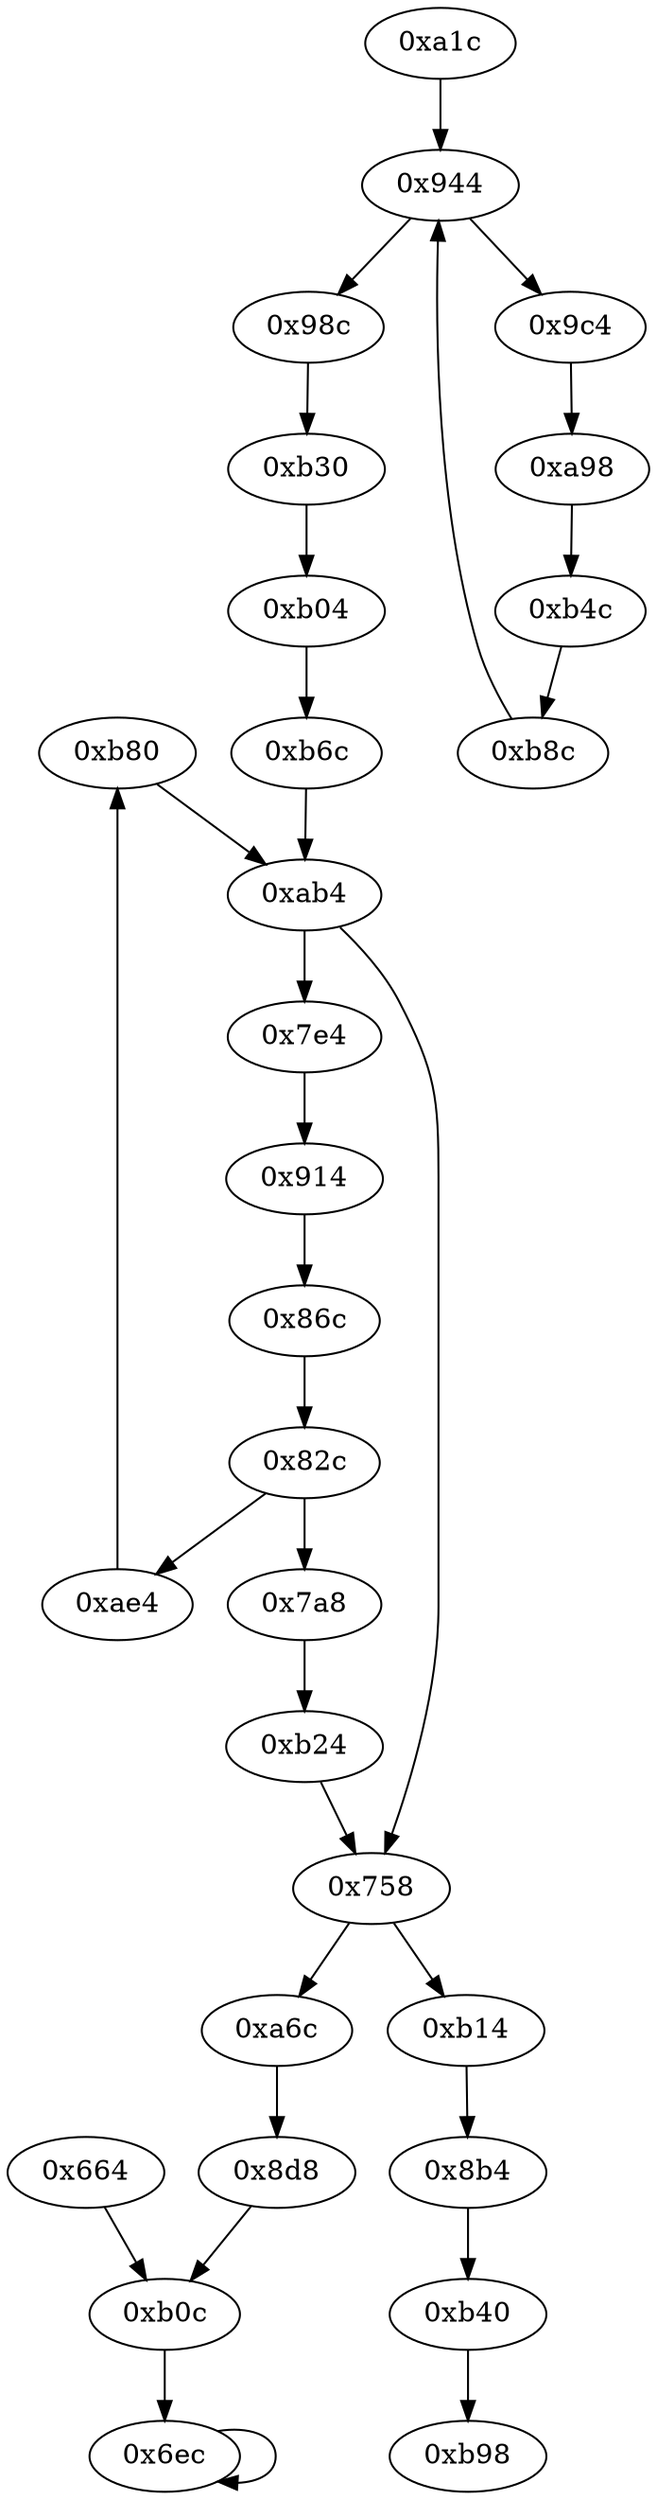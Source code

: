 digraph "" {
	graph ["edge"="{}",
		file="/Users/mark/Documents//论文//第二篇论文//2018-08-24交论文后的备份/2019/CFG/basic-algorithms/linearsearch/1636_recovered.dot",
		"graph"="{u'file': u'/Users/mark/Documents//\u8bba\u6587//\u7b2c\u4e8c\u7bc7\u8bba\u6587//2018-08-24\u4ea4\u8bba\u6587\u540e\u7684\u5907\u4efd/\
2019/CFG/basic-algorithms/linearsearch/1636_recovered.dot'}",
		"node"="{u'opcode': u''}"
	];
	"0xb80"	 [opcode="[u'ldr', u'ldr', u'b']"];
	"0xab4"	 [opcode="[u'str', u'mov', u'ldr', u'ldr', u'ldr', u'cmp', u'ldr', u'mov', u'b']"];
	"0xb80" -> "0xab4" [key=0];
"0xb24" [opcode="[u'ldr', u'mov', u'b']"];
"0x758" [opcode="[u'ldr', u'ldr', u'cmp', u'mov', u'b']"];
"0xb24" -> "0x758" [key=0];
"0xa1c" [opcode="[u'ldr', u'mov', u'b']"];
"0x944" [opcode="[u'ldr', u'str', u'str', u'ldr', u'ldr', u'ldr', u'ldr', u'cmp', u'mov', u'b']"];
"0xa1c" -> "0x944" [key=0];
"0x7e4" [opcode="[u'ldr', u'add', u'str', u'ldr', u'b']"];
"0xab4" -> "0x7e4" [key=0];
"0xab4" -> "0x758" [key=0];
"0xb04" [opcode="[u'ldr', u'b']"];
"0xb6c" [opcode="[u'ldr', u'mov', u'b']"];
"0xb04" -> "0xb6c" [key=0];
"0x8d8" [opcode="[u'ldr', u'cmp', u'mov', u'mov', u'b']"];
"0xb0c" [opcode="[u'ldr', u'b']"];
"0x8d8" -> "0xb0c" [key=0];
"0x9c4" [opcode="[u'ldr', u'ldr', u'ldr', u'ldrb', u'strb', u'ldr', u'b']"];
"0x944" -> "0x9c4" [key=0];
"0x98c" [opcode="[u'ldr', u'ldr', u'ldr', u'ldrb', u'strb', u'ldr', u'b']"];
"0x944" -> "0x98c" [key=0];
"0xa6c" [opcode="[u'ldr', u'bl', u'ldr', u'b']"];
"0xa6c" -> "0x8d8" [key=0];
"0x8b4" [opcode="[u'ldr', u'ldr', u'b']"];
"0xb40" [opcode="[u'ldr', u'mov', u'b']"];
"0x8b4" -> "0xb40" [key=0];
"0x7a8" [opcode="[u'ldr', u'b']"];
"0x7a8" -> "0xb24" [key=0];
"0xb98" [opcode="[u'ldr', u'ldr', u'ldr', u'ldr', u'sub', u'mov', u'sub', u'pop']"];
"0xb40" -> "0xb98" [key=0];
"0x914" [opcode="[u'ldr', u'ldr', u'str', u'ldr', u'b']"];
"0x7e4" -> "0x914" [key=0];
"0x86c" [opcode="[u'ldr', u'ldr', u'cmp', u'mov', u'mov', u'strb', u'ldr', u'b']"];
"0x82c" [opcode="[u'ldrb', u'ldr', u'ldr', u'cmp', u'mov', u'b']"];
"0x86c" -> "0x82c" [key=0];
"0x758" -> "0xa6c" [key=0];
"0xb14" [opcode="[u'ldr', u'bl', u'ldr', u'b']"];
"0x758" -> "0xb14" [key=0];
"0xae4" [opcode="[u'ldr', u'add', u'str', u'ldr', u'b']"];
"0xae4" -> "0xb80" [key=0];
"0xb30" [opcode="[u'ldrb', u'str', u'ldr', u'b']"];
"0xb30" -> "0xb04" [key=0];
"0xb8c" [opcode="[u'ldr', u'ldr', u'b']"];
"0xb8c" -> "0x944" [key=0];
"0xb4c" [opcode="[u'ldr', u'ldr', u'str', u'ldr', u'add', u'str', u'ldr', u'b']"];
"0xb4c" -> "0xb8c" [key=0];
"0x6ec" [opcode="[u'ldr', u'cmp', u'mov', u'mov']"];
"0x6ec" -> "0x6ec" [key=0];
"0xb14" -> "0x8b4" [key=0];
"0xb6c" -> "0xab4" [key=0];
"0xa98" [opcode="[u'ldrb', u'str', u'ldr', u'sub', u'str', u'ldr', u'b']"];
"0x9c4" -> "0xa98" [key=0];
"0x98c" -> "0xb30" [key=0];
"0xb0c" -> "0x6ec" [key=0];
"0x664" [opcode="[u'push', u'add', u'sub', u'str', u'ldr', u'cmp', u'sub', u'ldr', u'ldr', u'str', u'ldr', u'ldr', u'mov', u'sub', u'sub', u'str', \
u'str', u'ldr', u'ldr', u'str', u'ldr', u'str', u'ldr', u'str', u'ldr', u'str', u'ldr', u'ldr', u'add', u'str', u'ldr', u'add', \
u'str', u'b']"];
"0x664" -> "0xb0c" [key=0];
"0x914" -> "0x86c" [key=0];
"0xa98" -> "0xb4c" [key=0];
"0x82c" -> "0x7a8" [key=0];
"0x82c" -> "0xae4" [key=0];
}
